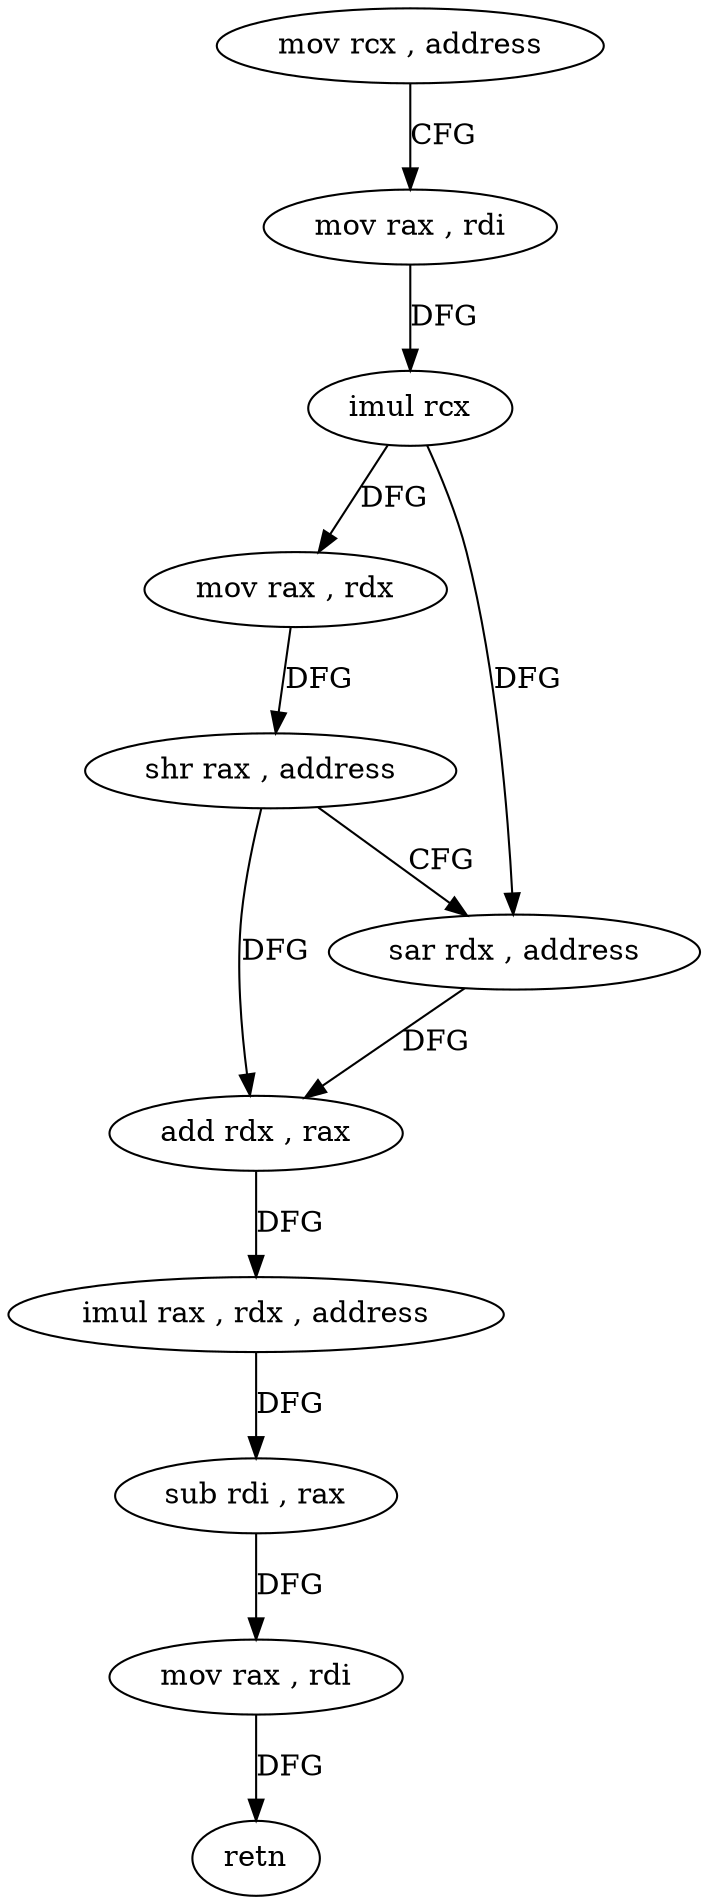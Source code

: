digraph "func" {
"4217968" [label = "mov rcx , address" ]
"4217978" [label = "mov rax , rdi" ]
"4217981" [label = "imul rcx" ]
"4217984" [label = "mov rax , rdx" ]
"4217987" [label = "shr rax , address" ]
"4217991" [label = "sar rdx , address" ]
"4217995" [label = "add rdx , rax" ]
"4217998" [label = "imul rax , rdx , address" ]
"4218005" [label = "sub rdi , rax" ]
"4218008" [label = "mov rax , rdi" ]
"4218011" [label = "retn" ]
"4217968" -> "4217978" [ label = "CFG" ]
"4217978" -> "4217981" [ label = "DFG" ]
"4217981" -> "4217984" [ label = "DFG" ]
"4217981" -> "4217991" [ label = "DFG" ]
"4217984" -> "4217987" [ label = "DFG" ]
"4217987" -> "4217991" [ label = "CFG" ]
"4217987" -> "4217995" [ label = "DFG" ]
"4217991" -> "4217995" [ label = "DFG" ]
"4217995" -> "4217998" [ label = "DFG" ]
"4217998" -> "4218005" [ label = "DFG" ]
"4218005" -> "4218008" [ label = "DFG" ]
"4218008" -> "4218011" [ label = "DFG" ]
}
